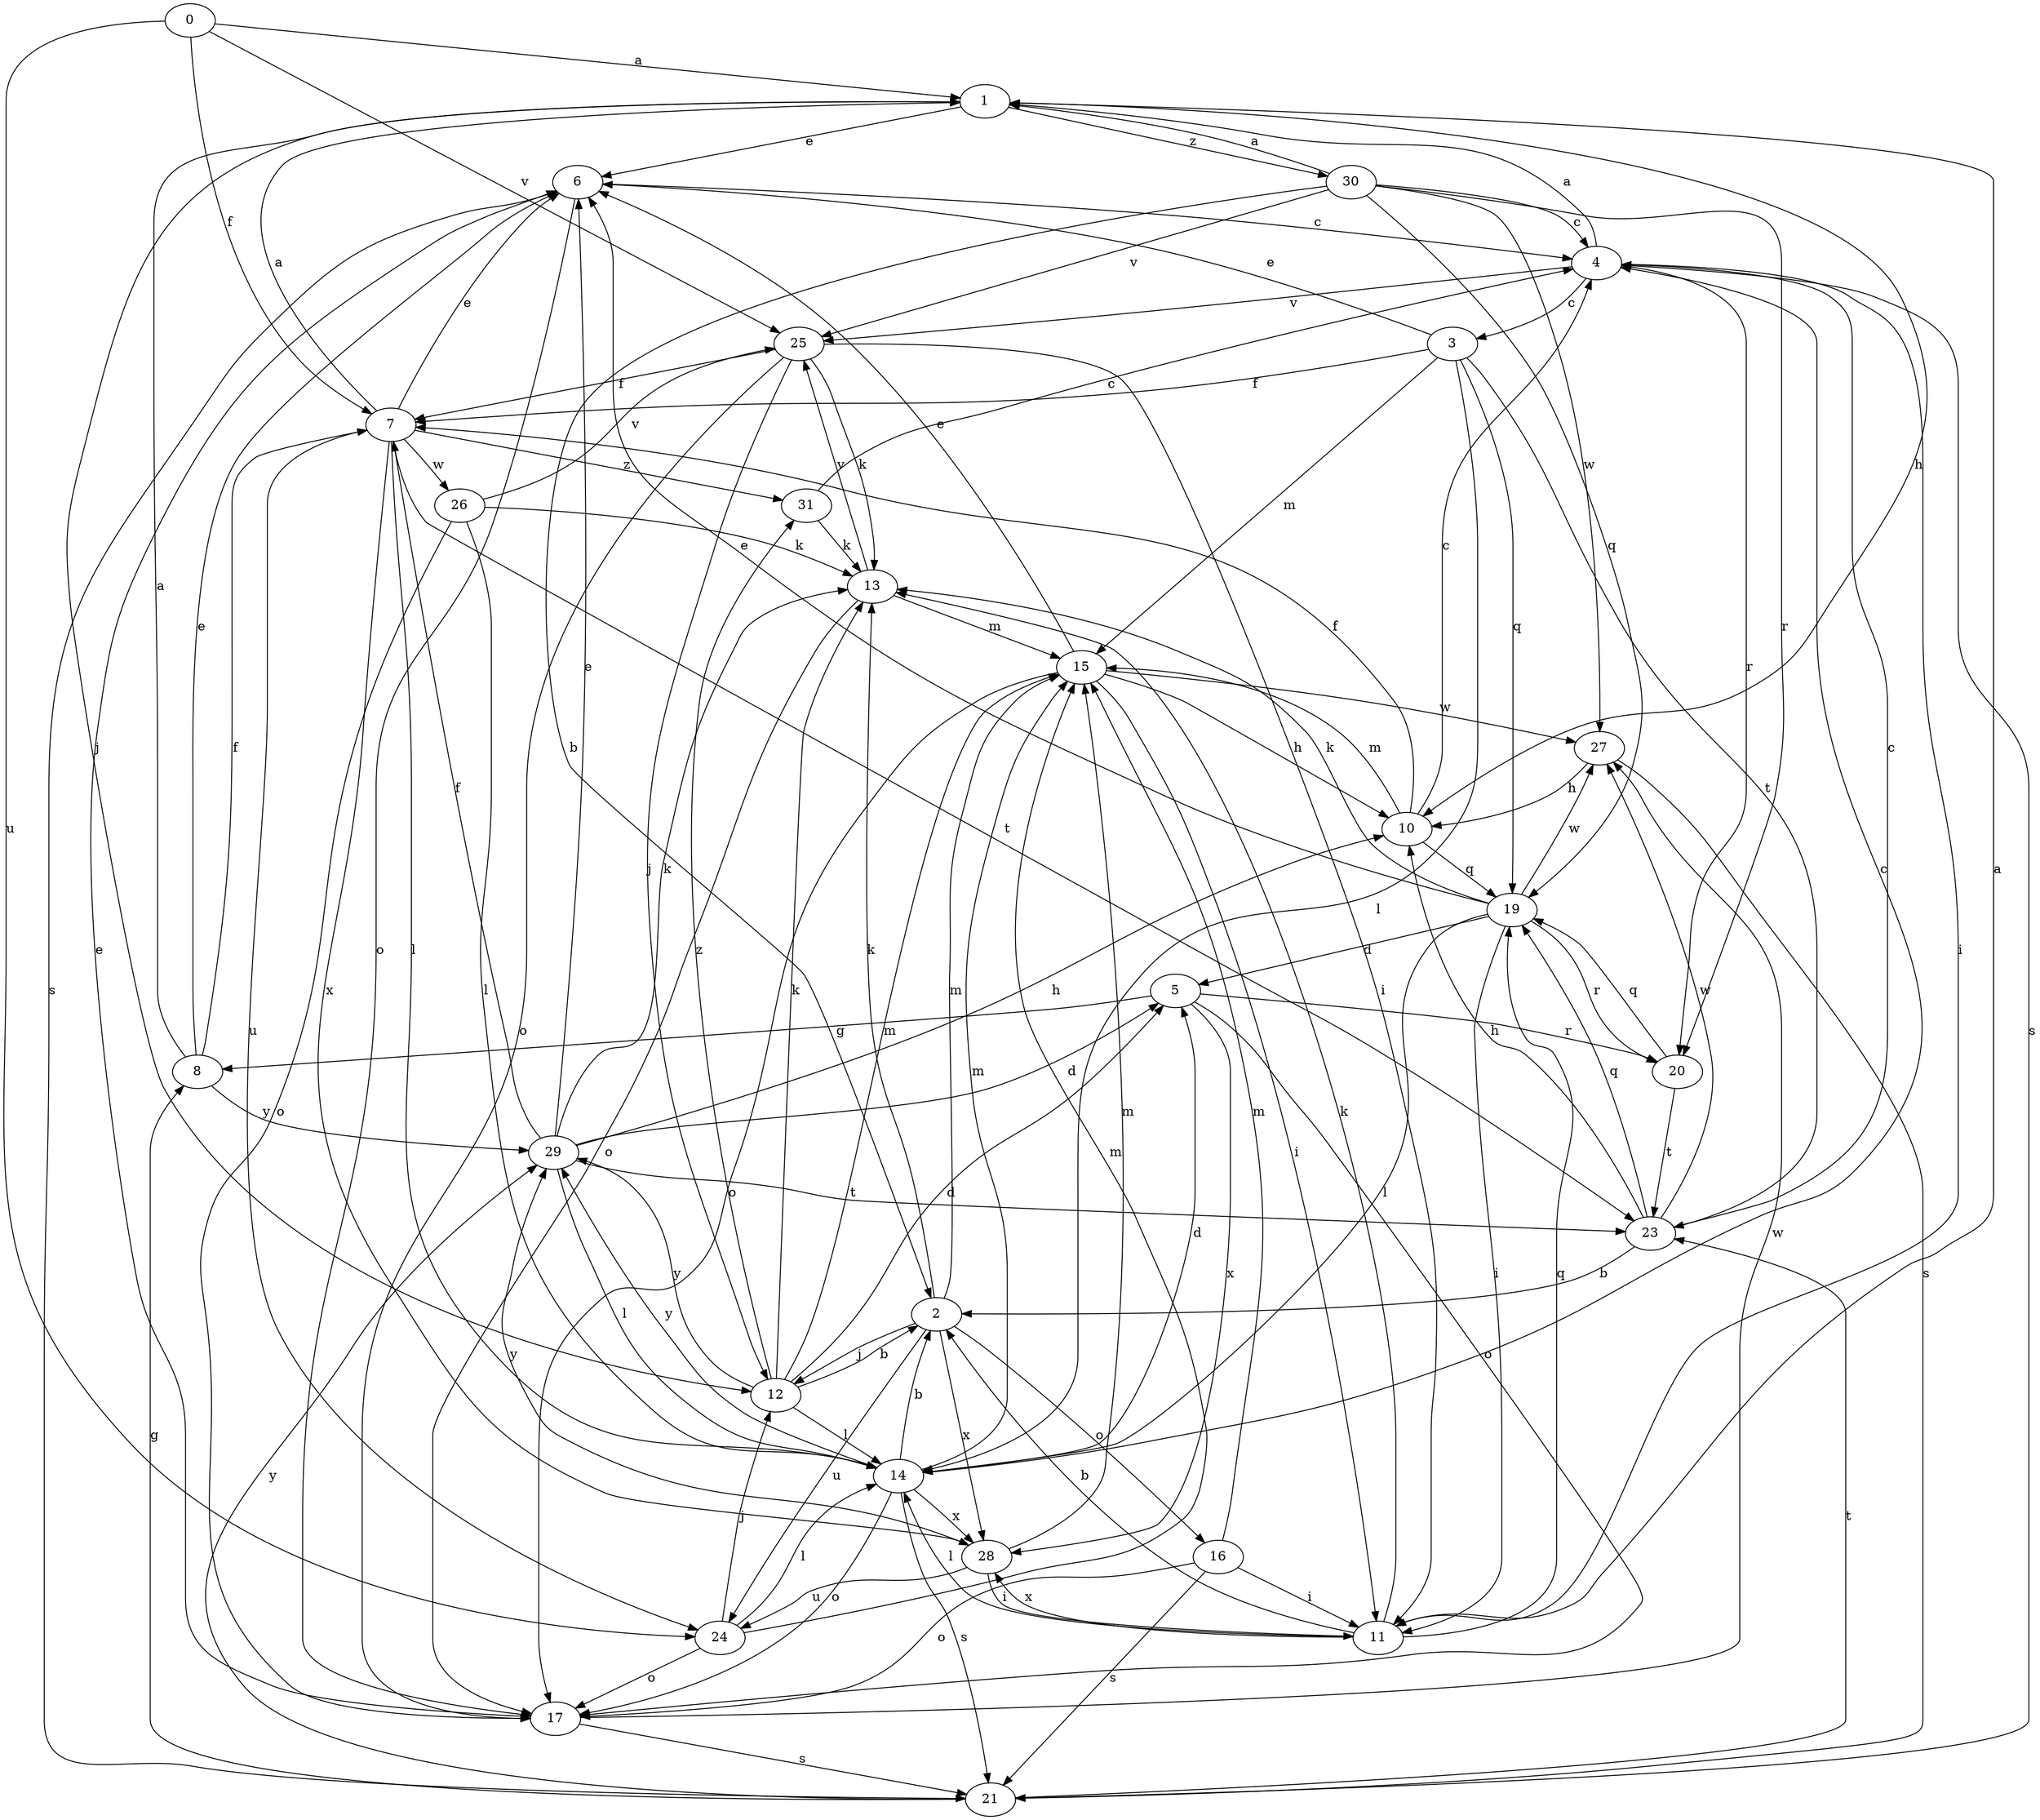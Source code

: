 strict digraph  {
0;
1;
2;
3;
4;
5;
6;
7;
8;
10;
11;
12;
13;
14;
15;
16;
17;
19;
20;
21;
23;
24;
25;
26;
27;
28;
29;
30;
31;
0 -> 1  [label=a];
0 -> 7  [label=f];
0 -> 24  [label=u];
0 -> 25  [label=v];
1 -> 6  [label=e];
1 -> 10  [label=h];
1 -> 12  [label=j];
1 -> 30  [label=z];
2 -> 12  [label=j];
2 -> 13  [label=k];
2 -> 15  [label=m];
2 -> 16  [label=o];
2 -> 24  [label=u];
2 -> 28  [label=x];
3 -> 6  [label=e];
3 -> 7  [label=f];
3 -> 14  [label=l];
3 -> 15  [label=m];
3 -> 19  [label=q];
3 -> 23  [label=t];
4 -> 1  [label=a];
4 -> 3  [label=c];
4 -> 11  [label=i];
4 -> 20  [label=r];
4 -> 21  [label=s];
4 -> 25  [label=v];
5 -> 8  [label=g];
5 -> 17  [label=o];
5 -> 20  [label=r];
5 -> 28  [label=x];
6 -> 4  [label=c];
6 -> 17  [label=o];
6 -> 21  [label=s];
7 -> 1  [label=a];
7 -> 6  [label=e];
7 -> 14  [label=l];
7 -> 23  [label=t];
7 -> 24  [label=u];
7 -> 26  [label=w];
7 -> 28  [label=x];
7 -> 31  [label=z];
8 -> 1  [label=a];
8 -> 6  [label=e];
8 -> 7  [label=f];
8 -> 29  [label=y];
10 -> 4  [label=c];
10 -> 7  [label=f];
10 -> 15  [label=m];
10 -> 19  [label=q];
11 -> 1  [label=a];
11 -> 2  [label=b];
11 -> 13  [label=k];
11 -> 14  [label=l];
11 -> 19  [label=q];
11 -> 28  [label=x];
12 -> 2  [label=b];
12 -> 5  [label=d];
12 -> 13  [label=k];
12 -> 14  [label=l];
12 -> 15  [label=m];
12 -> 29  [label=y];
12 -> 31  [label=z];
13 -> 15  [label=m];
13 -> 17  [label=o];
13 -> 25  [label=v];
14 -> 2  [label=b];
14 -> 4  [label=c];
14 -> 5  [label=d];
14 -> 15  [label=m];
14 -> 17  [label=o];
14 -> 21  [label=s];
14 -> 28  [label=x];
14 -> 29  [label=y];
15 -> 6  [label=e];
15 -> 10  [label=h];
15 -> 11  [label=i];
15 -> 17  [label=o];
15 -> 27  [label=w];
16 -> 11  [label=i];
16 -> 15  [label=m];
16 -> 17  [label=o];
16 -> 21  [label=s];
17 -> 6  [label=e];
17 -> 21  [label=s];
17 -> 27  [label=w];
19 -> 5  [label=d];
19 -> 6  [label=e];
19 -> 11  [label=i];
19 -> 13  [label=k];
19 -> 14  [label=l];
19 -> 20  [label=r];
19 -> 27  [label=w];
20 -> 19  [label=q];
20 -> 23  [label=t];
21 -> 8  [label=g];
21 -> 23  [label=t];
21 -> 29  [label=y];
23 -> 2  [label=b];
23 -> 4  [label=c];
23 -> 10  [label=h];
23 -> 19  [label=q];
23 -> 27  [label=w];
24 -> 12  [label=j];
24 -> 14  [label=l];
24 -> 15  [label=m];
24 -> 17  [label=o];
25 -> 7  [label=f];
25 -> 11  [label=i];
25 -> 12  [label=j];
25 -> 13  [label=k];
25 -> 17  [label=o];
26 -> 13  [label=k];
26 -> 14  [label=l];
26 -> 17  [label=o];
26 -> 25  [label=v];
27 -> 10  [label=h];
27 -> 21  [label=s];
28 -> 11  [label=i];
28 -> 15  [label=m];
28 -> 24  [label=u];
28 -> 29  [label=y];
29 -> 5  [label=d];
29 -> 6  [label=e];
29 -> 7  [label=f];
29 -> 10  [label=h];
29 -> 13  [label=k];
29 -> 14  [label=l];
29 -> 23  [label=t];
30 -> 1  [label=a];
30 -> 2  [label=b];
30 -> 4  [label=c];
30 -> 19  [label=q];
30 -> 20  [label=r];
30 -> 25  [label=v];
30 -> 27  [label=w];
31 -> 4  [label=c];
31 -> 13  [label=k];
}

